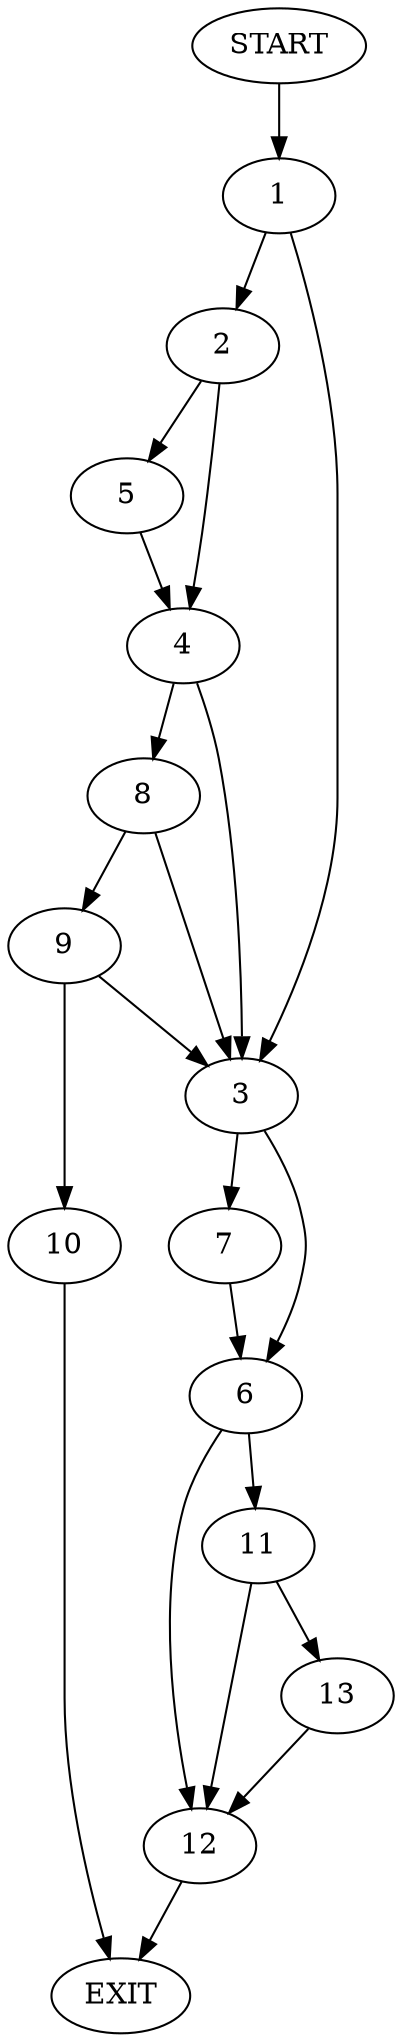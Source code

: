 digraph {
0 [label="START"]
14 [label="EXIT"]
0 -> 1
1 -> 2
1 -> 3
2 -> 4
2 -> 5
3 -> 6
3 -> 7
5 -> 4
4 -> 8
4 -> 3
8 -> 9
8 -> 3
9 -> 10
9 -> 3
10 -> 14
6 -> 11
6 -> 12
7 -> 6
11 -> 12
11 -> 13
12 -> 14
13 -> 12
}
